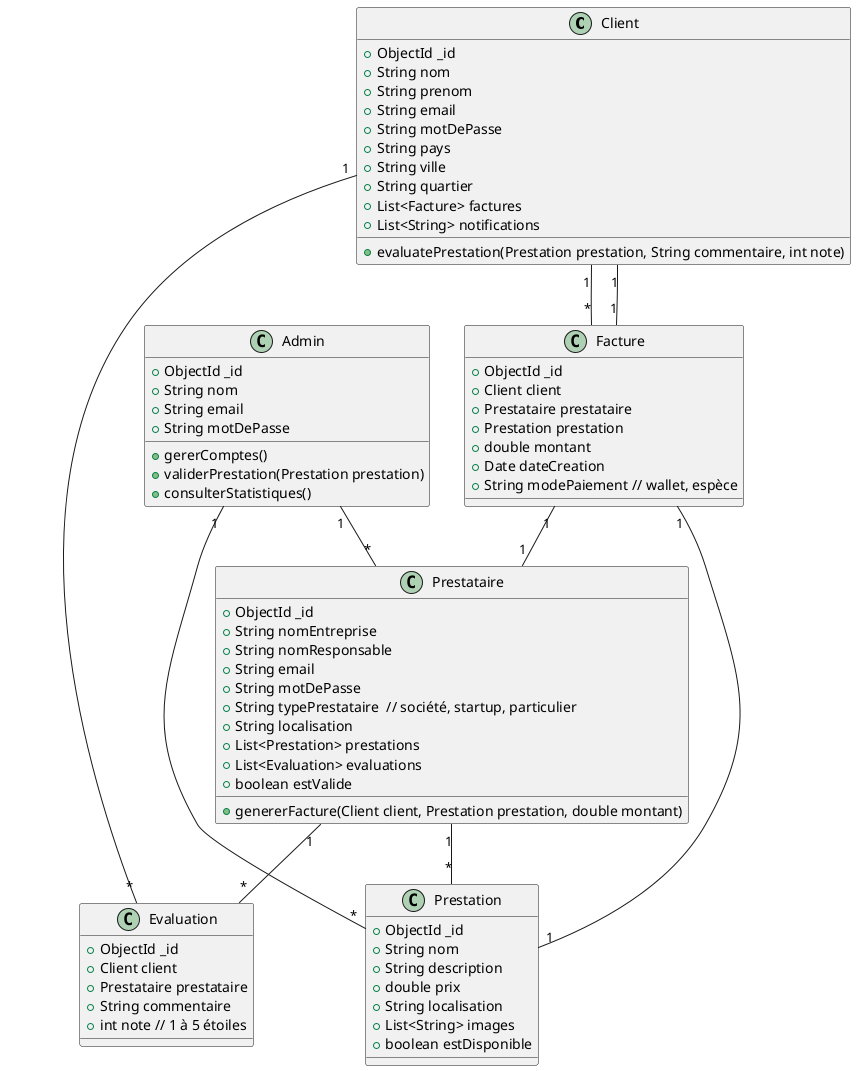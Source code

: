 @startuml diagramme

class Client {
  + ObjectId _id
  + String nom
  + String prenom
  + String email
  + String motDePasse
  + String pays
  + String ville
  + String quartier
  + List<Facture> factures
  + List<String> notifications
  + evaluatePrestation(Prestation prestation, String commentaire, int note)
}

class Prestataire {
  + ObjectId _id
  + String nomEntreprise
  + String nomResponsable
  + String email
  + String motDePasse
  + String typePrestataire  // société, startup, particulier
  + String localisation
  + List<Prestation> prestations
  + List<Evaluation> evaluations
  + boolean estValide
  + genererFacture(Client client, Prestation prestation, double montant)
}

class Prestation {
  + ObjectId _id
  + String nom
  + String description
  + double prix
  + String localisation
  + List<String> images
  + boolean estDisponible
}

class Facture {
  + ObjectId _id
  + Client client
  + Prestataire prestataire
  + Prestation prestation
  + double montant
  + Date dateCreation
  + String modePaiement // wallet, espèce
}

class Admin {
  + ObjectId _id
  + String nom
  + String email
  + String motDePasse
  + gererComptes()
  + validerPrestation(Prestation prestation)
  + consulterStatistiques()
}

class Evaluation {
  + ObjectId _id
  + Client client
  + Prestataire prestataire
  + String commentaire
  + int note // 1 à 5 étoiles
}

Client "1" -- "*" Facture
Prestataire "1" -- "*" Prestation
Prestataire "1" -- "*" Evaluation
Client "1" -- "*" Evaluation
Facture "1" -- "1" Prestation
Facture "1" -- "1" Client
Facture "1" -- "1" Prestataire
Admin "1" -- "*" Prestataire
Admin "1" -- "*" Prestation

@enduml
